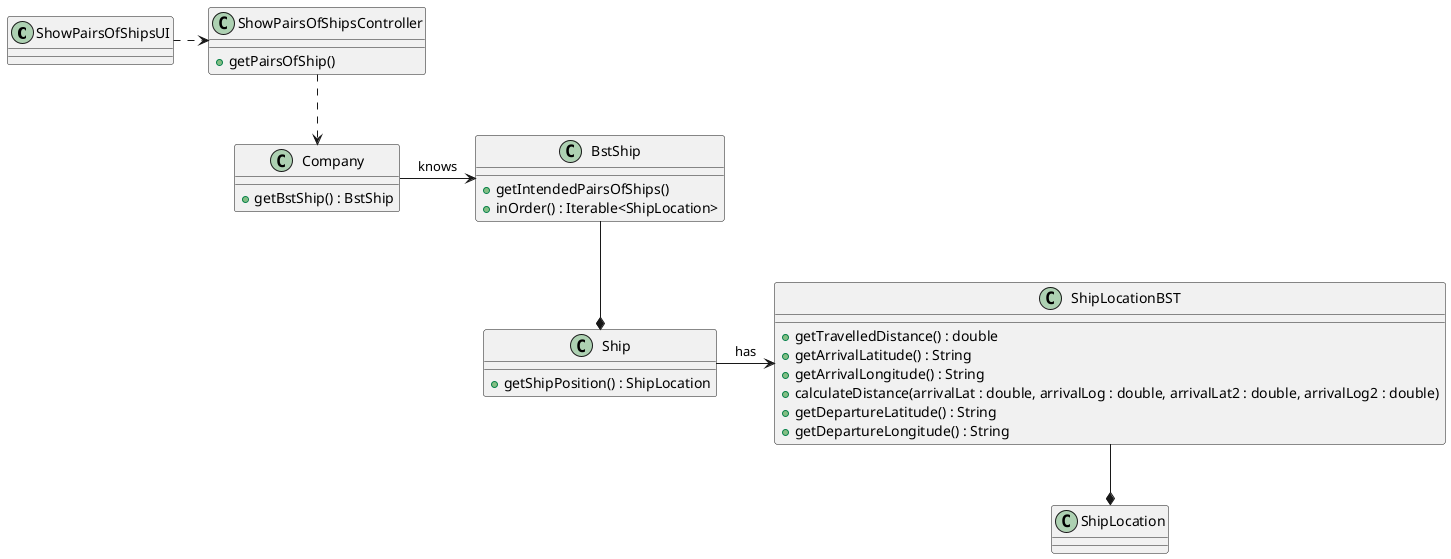 @startuml
'https://plantuml.com/class-diagram

class ShowPairsOfShipsUI {

}

class ShowPairsOfShipsController {
+ getPairsOfShip()
}

class Company{
+ getBstShip() : BstShip

}

class BstShip {
+ getIntendedPairsOfShips()
+ inOrder() : Iterable<ShipLocation>


}

class Ship {
+ getShipPosition() : ShipLocation

}

class ShipLocation {

}

class ShipLocationBST {
+ getTravelledDistance() : double
+ getArrivalLatitude() : String
+ getArrivalLongitude() : String
+ calculateDistance(arrivalLat : double, arrivalLog : double, arrivalLat2 : double, arrivalLog2 : double)
+ getDepartureLatitude() : String
+ getDepartureLongitude() : String
}

ShipLocationBST --* ShipLocation
ShowPairsOfShipsUI .> ShowPairsOfShipsController
BstShip --* Ship
ShowPairsOfShipsController ..> Company
Company -> BstShip : knows
Ship -> ShipLocationBST : has
@enduml